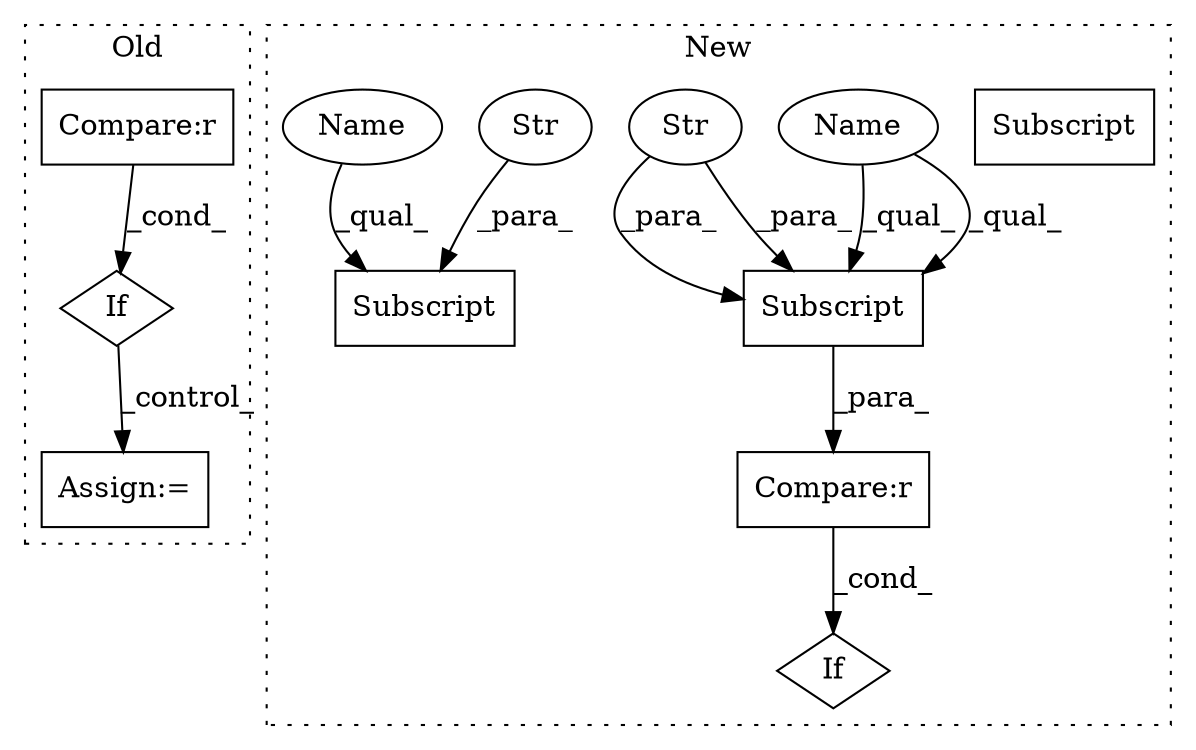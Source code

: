 digraph G {
subgraph cluster0 {
1 [label="If" a="96" s="5820,5846" l="3,14" shape="diamond"];
3 [label="Compare:r" a="40" s="3715" l="25" shape="box"];
4 [label="Assign:=" a="68" s="5884" l="3" shape="box"];
label = "Old";
style="dotted";
}
subgraph cluster1 {
2 [label="Subscript" a="63" s="3967,0" l="18,0" shape="box"];
5 [label="Str" a="66" s="3974" l="10" shape="ellipse"];
6 [label="Compare:r" a="40" s="3967" l="35" shape="box"];
7 [label="If" a="96" s="3967" l="35" shape="diamond"];
8 [label="Subscript" a="63" s="3912,0" l="13,0" shape="box"];
9 [label="Str" a="66" s="3919" l="5" shape="ellipse"];
10 [label="Subscript" a="63" s="3967,0" l="18,0" shape="box"];
11 [label="Name" a="87" s="3967" l="6" shape="ellipse"];
12 [label="Name" a="87" s="3912" l="6" shape="ellipse"];
label = "New";
style="dotted";
}
1 -> 4 [label="_control_"];
3 -> 1 [label="_cond_"];
5 -> 10 [label="_para_"];
5 -> 10 [label="_para_"];
6 -> 7 [label="_cond_"];
9 -> 8 [label="_para_"];
10 -> 6 [label="_para_"];
11 -> 10 [label="_qual_"];
11 -> 10 [label="_qual_"];
12 -> 8 [label="_qual_"];
}